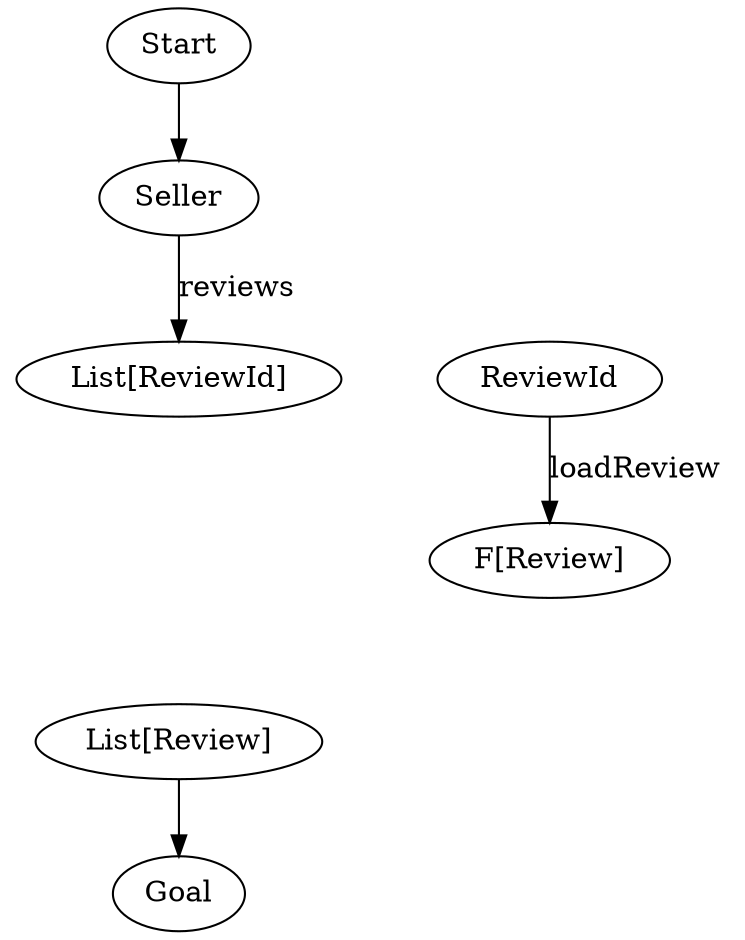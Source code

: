 digraph {
    Start[class="extremity"]
    Goal[class="extremity"]

    Seller[group="middle" class="start"]
    ListUUID[label="List[ReviewId]" group="middle"]
    ListFReview[label="List[F[Review]]" group="middle" style="invis"]
    FListReview[label="F[List[Review]]" class="goal" group="lower" style="invis"]
    ListReview[label="List[Review]" group="middle" class="goal"]

    UUID[label="ReviewId" group="lower"]
    FReview[label="F[Review]" group="lower"]

    {
        rank=same
        ListUUID -> UUID[class="lift" label="lift" dir="back" style="invis"]
    }

    {
        rank=same
        ListFReview -> FReview[class="lift" label="lift" dir="back" style="invis"]
    }

    {
        rank=same
        ListReview -> FListReview[style="invis"]
    }

    Start -> Seller[class="start"]
    ListReview -> Goal[class="goal"]
    UUID -> FReview[label="loadReview" class="required"]
    Seller -> ListUUID[label="reviews"]
    ListUUID -> ListFReview[label="loadReview.lift" style="invis"]
    ListFReview -> ListReview[style="invis" style="invis"]
    ListFReview -> FListReview[label="flip" style="invis"]
}
